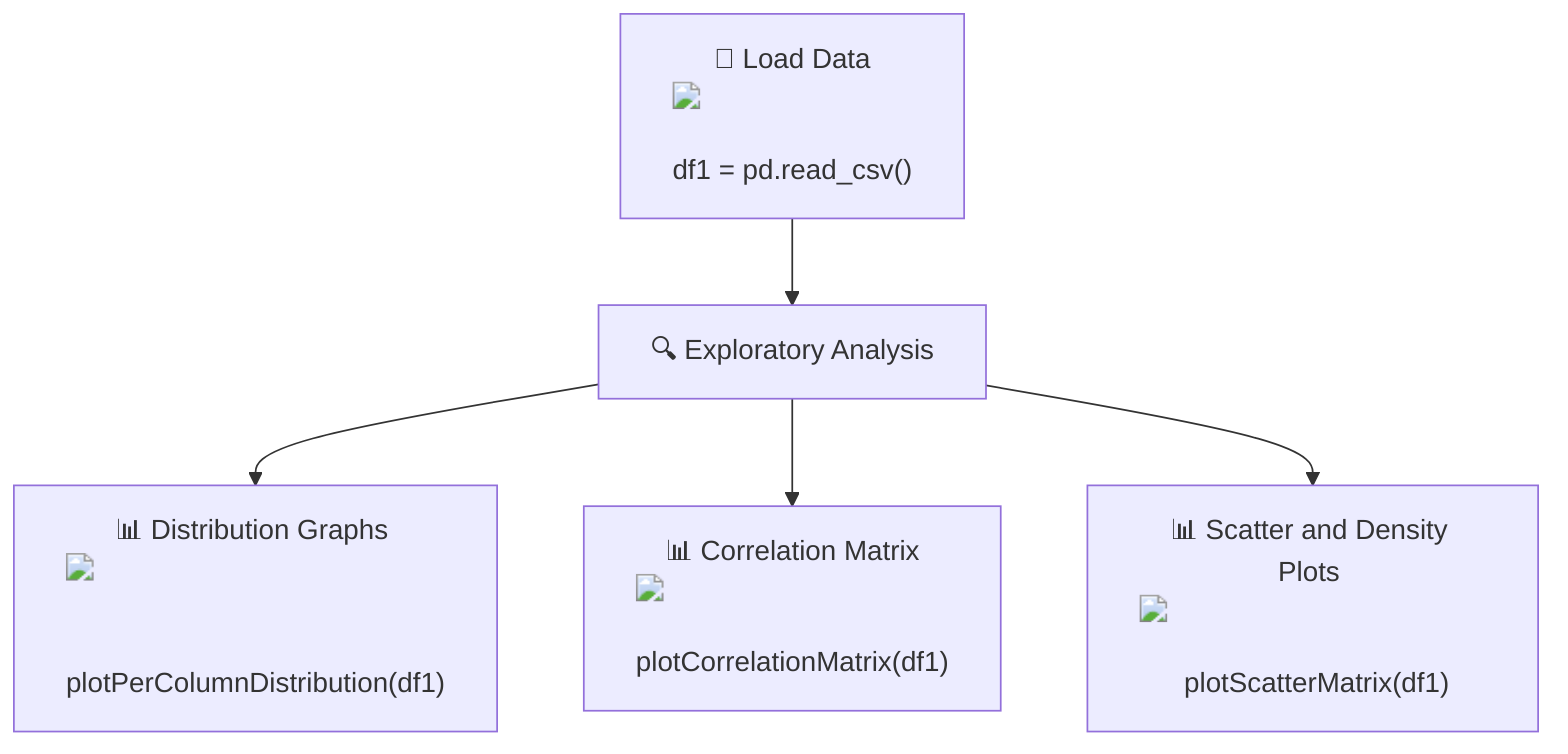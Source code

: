 flowchart TD
    A["📁 Load Data <img src='file.svg'/> <br/> df1 = pd.read_csv()"] --> B["🔍 Exploratory Analysis"]
    B --> C["📊 Distribution Graphs <img src='dummy_plots/hist_template.svg'/> <br/> plotPerColumnDistribution(df1)"]
    B --> D["📊 Correlation Matrix <img src='dummy_plots/barplot_template.svg'/> <br/> plotCorrelationMatrix(df1)"]
    B --> E["📊 Scatter and Density Plots <img src='dummy_plots/scatter_plot_template.svg'/> <br/> plotScatterMatrix(df1)"]